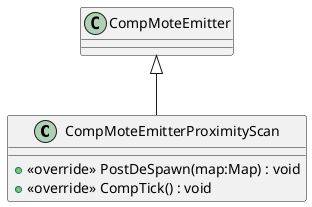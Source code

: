 @startuml
class CompMoteEmitterProximityScan {
    + <<override>> PostDeSpawn(map:Map) : void
    + <<override>> CompTick() : void
}
CompMoteEmitter <|-- CompMoteEmitterProximityScan
@enduml
